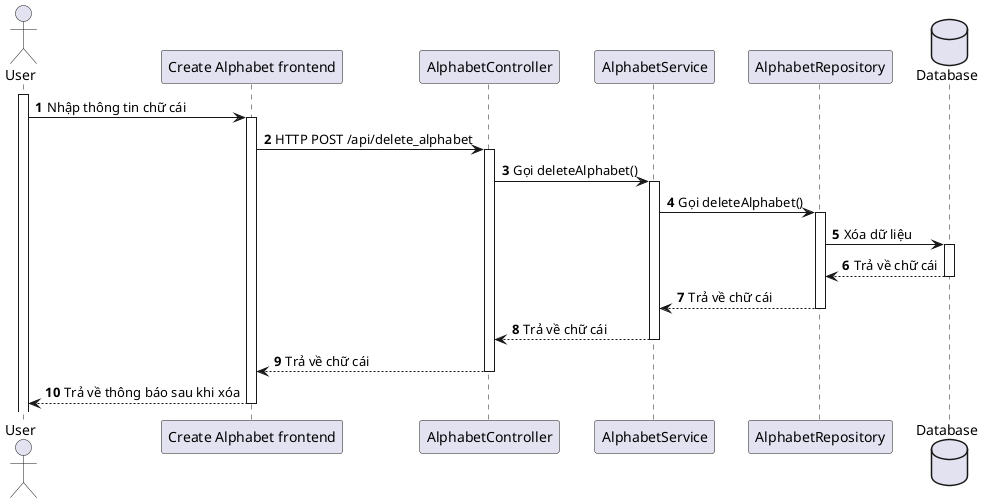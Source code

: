 @startuml
'https://plantuml.com/sequence-diagram

autonumber

actor User

participant "Create Alphabet frontend" as fe
participant "AlphabetController" as Controller
participant "AlphabetService" as Service
participant "AlphabetRepository" as Repository

database Database
activate User

User -> fe++: Nhập thông tin chữ cái

fe -> Controller++: HTTP POST /api/delete_alphabet
Controller -> Service++: Gọi deleteAlphabet()
Service -> Repository++: Gọi deleteAlphabet()
Repository -> Database++: Xóa dữ liệu

Database --> Repository--: Trả về chữ cái
Repository --> Service--: Trả về chữ cái
Service --> Controller--: Trả về chữ cái
Controller --> fe--: Trả về chữ cái
fe --> User--: Trả về thông báo sau khi xóa



@enduml